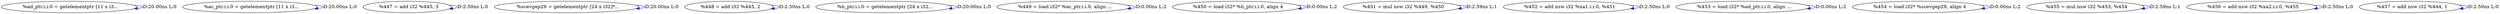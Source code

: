 digraph {
Node0x560817b21fa0[label="  %ad_ptr.i.i.0 = getelementptr [11 x i3..."];
Node0x560817b21fa0 -> Node0x560817b21fa0[label="D:20.00ns L:0",color=blue];
Node0x560817b22080[label="  %ac_ptr.i.i.0 = getelementptr [11 x i3..."];
Node0x560817b22080 -> Node0x560817b22080[label="D:20.00ns L:0",color=blue];
Node0x560817b22160[label="  %447 = add i32 %445, 3"];
Node0x560817b22160 -> Node0x560817b22160[label="D:2.50ns L:0",color=blue];
Node0x560817b22240[label="  %scevgep29 = getelementptr [24 x i32]*..."];
Node0x560817b22240 -> Node0x560817b22240[label="D:20.00ns L:0",color=blue];
Node0x560817b22320[label="  %448 = add i32 %445, 2"];
Node0x560817b22320 -> Node0x560817b22320[label="D:2.50ns L:0",color=blue];
Node0x560817b22400[label="  %h_ptr.i.i.0 = getelementptr [24 x i32..."];
Node0x560817b22400 -> Node0x560817b22400[label="D:20.00ns L:0",color=blue];
Node0x560817b224e0[label="  %449 = load i32* %ac_ptr.i.i.0, align ..."];
Node0x560817b224e0 -> Node0x560817b224e0[label="D:0.00ns L:2",color=blue];
Node0x560817b225c0[label="  %450 = load i32* %h_ptr.i.i.0, align 4"];
Node0x560817b225c0 -> Node0x560817b225c0[label="D:0.00ns L:2",color=blue];
Node0x560817b226a0[label="  %451 = mul nsw i32 %449, %450"];
Node0x560817b226a0 -> Node0x560817b226a0[label="D:2.59ns L:1",color=blue];
Node0x560817b22780[label="  %452 = add nsw i32 %xa1.i.i.0, %451"];
Node0x560817b22780 -> Node0x560817b22780[label="D:2.50ns L:0",color=blue];
Node0x560817b22860[label="  %453 = load i32* %ad_ptr.i.i.0, align ..."];
Node0x560817b22860 -> Node0x560817b22860[label="D:0.00ns L:2",color=blue];
Node0x560817b22940[label="  %454 = load i32* %scevgep29, align 4"];
Node0x560817b22940 -> Node0x560817b22940[label="D:0.00ns L:2",color=blue];
Node0x560817b22a20[label="  %455 = mul nsw i32 %453, %454"];
Node0x560817b22a20 -> Node0x560817b22a20[label="D:2.59ns L:1",color=blue];
Node0x560817b22b00[label="  %456 = add nsw i32 %xa2.i.i.0, %455"];
Node0x560817b22b00 -> Node0x560817b22b00[label="D:2.50ns L:0",color=blue];
Node0x560817b22be0[label="  %457 = add nsw i32 %444, 1"];
Node0x560817b22be0 -> Node0x560817b22be0[label="D:2.50ns L:0",color=blue];
}

